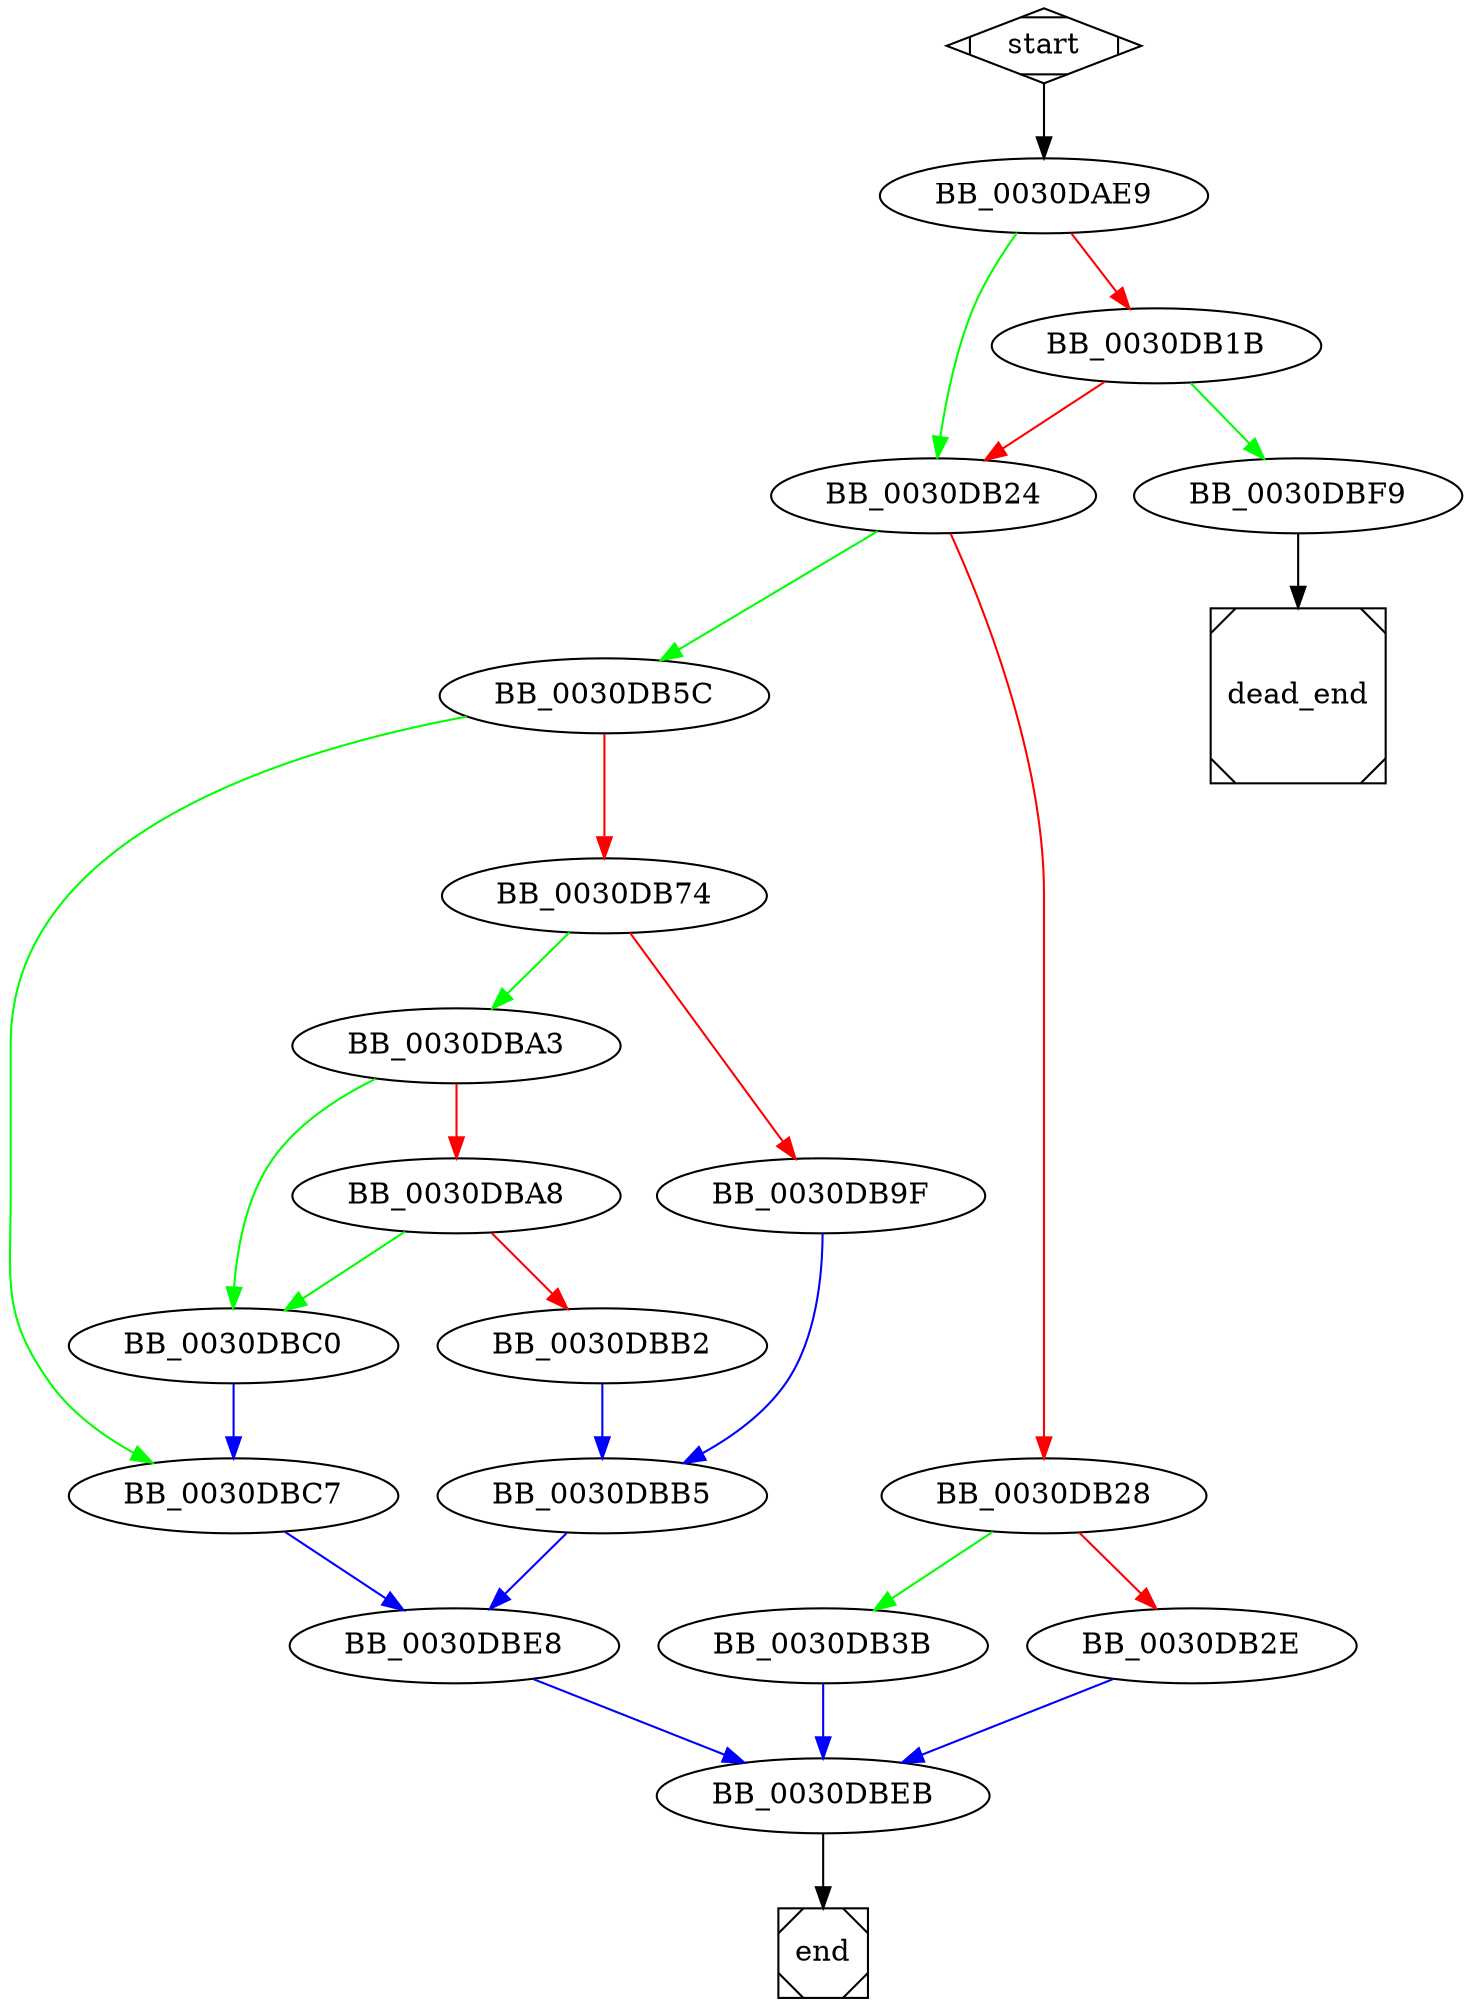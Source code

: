 digraph G {
  start -> BB_0030DAE9;
  
  BB_0030DAE9 -> BB_0030DB1B [color=red];
  BB_0030DAE9 -> BB_0030DB24 [color=green];
  
  BB_0030DB1B -> BB_0030DB24 [color=red];
  BB_0030DB1B -> BB_0030DBF9 [color=green];
  
  BB_0030DB24 -> BB_0030DB28 [color=red];
  BB_0030DB24 -> BB_0030DB5C [color=green];
  
  BB_0030DB28 -> BB_0030DB2E [color=red];
  BB_0030DB28 -> BB_0030DB3B [color=green];
  
  BB_0030DB2E -> BB_0030DBEB [color=blue];
  
  BB_0030DB3B -> BB_0030DBEB [color=blue];
  
  BB_0030DB5C -> BB_0030DB74 [color=red];
  BB_0030DB5C -> BB_0030DBC7 [color=green];
  
  BB_0030DB74 -> BB_0030DB9F [color=red];
  BB_0030DB74 -> BB_0030DBA3 [color=green];
  
  BB_0030DB9F -> BB_0030DBB5 [color=blue];
  
  BB_0030DBA3 -> BB_0030DBA8 [color=red];
  BB_0030DBA3 -> BB_0030DBC0 [color=green];
  
  BB_0030DBA8 -> BB_0030DBB2 [color=red];
  BB_0030DBA8 -> BB_0030DBC0 [color=green];
  
  BB_0030DBB2 -> BB_0030DBB5 [color=blue];
  
  BB_0030DBB5 -> BB_0030DBE8 [color=blue];
  
  BB_0030DBC0 -> BB_0030DBC7 [color=blue];
  
  BB_0030DBC7 -> BB_0030DBE8 [color=blue];
  
  BB_0030DBE8 -> BB_0030DBEB [color=blue];
  
  BB_0030DBEB -> end;
  
  BB_0030DBF9 -> dead_end;

  start [shape=Mdiamond];
  end [shape=Msquare];
  dead_end [shape=Msquare];
}
